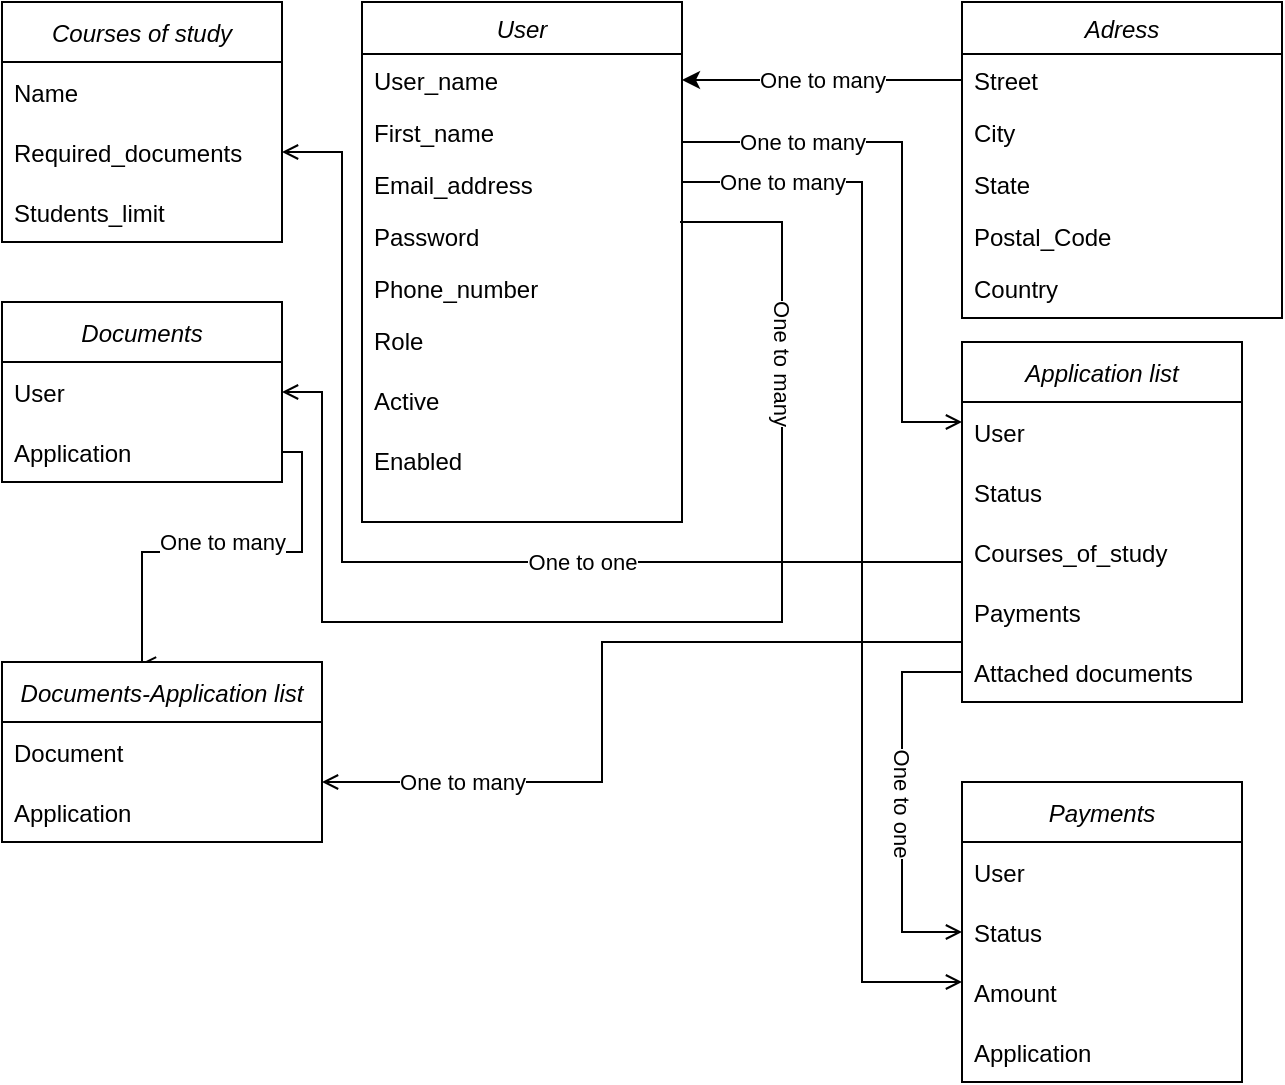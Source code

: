<mxfile version="15.9.6" type="github">
  <diagram id="C5RBs43oDa-KdzZeNtuy" name="Page-1">
    <mxGraphModel dx="1030" dy="584" grid="1" gridSize="10" guides="1" tooltips="1" connect="1" arrows="1" fold="1" page="1" pageScale="1" pageWidth="827" pageHeight="1169" math="0" shadow="0">
      <root>
        <mxCell id="WIyWlLk6GJQsqaUBKTNV-0" />
        <mxCell id="WIyWlLk6GJQsqaUBKTNV-1" parent="WIyWlLk6GJQsqaUBKTNV-0" />
        <mxCell id="zkfFHV4jXpPFQw0GAbJ--0" value="User" style="swimlane;fontStyle=2;align=center;verticalAlign=top;childLayout=stackLayout;horizontal=1;startSize=26;horizontalStack=0;resizeParent=1;resizeLast=0;collapsible=1;marginBottom=0;rounded=0;shadow=0;strokeWidth=1;" parent="WIyWlLk6GJQsqaUBKTNV-1" vertex="1">
          <mxGeometry x="220" y="90" width="160" height="260" as="geometry">
            <mxRectangle x="230" y="140" width="160" height="26" as="alternateBounds" />
          </mxGeometry>
        </mxCell>
        <mxCell id="zkfFHV4jXpPFQw0GAbJ--1" value="User_name" style="text;align=left;verticalAlign=top;spacingLeft=4;spacingRight=4;overflow=hidden;rotatable=0;points=[[0,0.5],[1,0.5]];portConstraint=eastwest;" parent="zkfFHV4jXpPFQw0GAbJ--0" vertex="1">
          <mxGeometry y="26" width="160" height="26" as="geometry" />
        </mxCell>
        <mxCell id="zkfFHV4jXpPFQw0GAbJ--2" value="First_name" style="text;align=left;verticalAlign=top;spacingLeft=4;spacingRight=4;overflow=hidden;rotatable=0;points=[[0,0.5],[1,0.5]];portConstraint=eastwest;rounded=0;shadow=0;html=0;" parent="zkfFHV4jXpPFQw0GAbJ--0" vertex="1">
          <mxGeometry y="52" width="160" height="26" as="geometry" />
        </mxCell>
        <mxCell id="zkfFHV4jXpPFQw0GAbJ--3" value="Email_address" style="text;align=left;verticalAlign=top;spacingLeft=4;spacingRight=4;overflow=hidden;rotatable=0;points=[[0,0.5],[1,0.5]];portConstraint=eastwest;rounded=0;shadow=0;html=0;" parent="zkfFHV4jXpPFQw0GAbJ--0" vertex="1">
          <mxGeometry y="78" width="160" height="26" as="geometry" />
        </mxCell>
        <mxCell id="uOTc0-Fy0XJznwfBloQq-0" value="Password" style="text;align=left;verticalAlign=top;spacingLeft=4;spacingRight=4;overflow=hidden;rotatable=0;points=[[0,0.5],[1,0.5]];portConstraint=eastwest;rounded=0;shadow=0;html=0;" vertex="1" parent="zkfFHV4jXpPFQw0GAbJ--0">
          <mxGeometry y="104" width="160" height="26" as="geometry" />
        </mxCell>
        <mxCell id="uOTc0-Fy0XJznwfBloQq-1" value="Phone_number" style="text;align=left;verticalAlign=top;spacingLeft=4;spacingRight=4;overflow=hidden;rotatable=0;points=[[0,0.5],[1,0.5]];portConstraint=eastwest;rounded=0;shadow=0;html=0;" vertex="1" parent="zkfFHV4jXpPFQw0GAbJ--0">
          <mxGeometry y="130" width="160" height="26" as="geometry" />
        </mxCell>
        <mxCell id="uOTc0-Fy0XJznwfBloQq-3" value="Role" style="text;align=left;verticalAlign=top;spacingLeft=4;spacingRight=4;overflow=hidden;rotatable=0;points=[[0,0.5],[1,0.5]];portConstraint=eastwest;rounded=0;shadow=0;html=0;" vertex="1" parent="zkfFHV4jXpPFQw0GAbJ--0">
          <mxGeometry y="156" width="160" height="30" as="geometry" />
        </mxCell>
        <mxCell id="uOTc0-Fy0XJznwfBloQq-5" value="Active" style="text;align=left;verticalAlign=top;spacingLeft=4;spacingRight=4;overflow=hidden;rotatable=0;points=[[0,0.5],[1,0.5]];portConstraint=eastwest;rounded=0;shadow=0;html=0;" vertex="1" parent="zkfFHV4jXpPFQw0GAbJ--0">
          <mxGeometry y="186" width="160" height="30" as="geometry" />
        </mxCell>
        <mxCell id="uOTc0-Fy0XJznwfBloQq-6" value="Enabled" style="text;align=left;verticalAlign=top;spacingLeft=4;spacingRight=4;overflow=hidden;rotatable=0;points=[[0,0.5],[1,0.5]];portConstraint=eastwest;rounded=0;shadow=0;html=0;" vertex="1" parent="zkfFHV4jXpPFQw0GAbJ--0">
          <mxGeometry y="216" width="160" height="30" as="geometry" />
        </mxCell>
        <mxCell id="zkfFHV4jXpPFQw0GAbJ--17" value="Adress" style="swimlane;fontStyle=2;align=center;verticalAlign=top;childLayout=stackLayout;horizontal=1;startSize=26;horizontalStack=0;resizeParent=1;resizeLast=0;collapsible=1;marginBottom=0;rounded=0;shadow=0;strokeWidth=1;" parent="WIyWlLk6GJQsqaUBKTNV-1" vertex="1">
          <mxGeometry x="520" y="90" width="160" height="158" as="geometry">
            <mxRectangle x="508" y="120" width="160" height="26" as="alternateBounds" />
          </mxGeometry>
        </mxCell>
        <mxCell id="zkfFHV4jXpPFQw0GAbJ--18" value="Street" style="text;align=left;verticalAlign=top;spacingLeft=4;spacingRight=4;overflow=hidden;rotatable=0;points=[[0,0.5],[1,0.5]];portConstraint=eastwest;" parent="zkfFHV4jXpPFQw0GAbJ--17" vertex="1">
          <mxGeometry y="26" width="160" height="26" as="geometry" />
        </mxCell>
        <mxCell id="zkfFHV4jXpPFQw0GAbJ--19" value="City" style="text;align=left;verticalAlign=top;spacingLeft=4;spacingRight=4;overflow=hidden;rotatable=0;points=[[0,0.5],[1,0.5]];portConstraint=eastwest;rounded=0;shadow=0;html=0;" parent="zkfFHV4jXpPFQw0GAbJ--17" vertex="1">
          <mxGeometry y="52" width="160" height="26" as="geometry" />
        </mxCell>
        <mxCell id="zkfFHV4jXpPFQw0GAbJ--20" value="State" style="text;align=left;verticalAlign=top;spacingLeft=4;spacingRight=4;overflow=hidden;rotatable=0;points=[[0,0.5],[1,0.5]];portConstraint=eastwest;rounded=0;shadow=0;html=0;" parent="zkfFHV4jXpPFQw0GAbJ--17" vertex="1">
          <mxGeometry y="78" width="160" height="26" as="geometry" />
        </mxCell>
        <mxCell id="zkfFHV4jXpPFQw0GAbJ--21" value="Postal_Code" style="text;align=left;verticalAlign=top;spacingLeft=4;spacingRight=4;overflow=hidden;rotatable=0;points=[[0,0.5],[1,0.5]];portConstraint=eastwest;rounded=0;shadow=0;html=0;" parent="zkfFHV4jXpPFQw0GAbJ--17" vertex="1">
          <mxGeometry y="104" width="160" height="26" as="geometry" />
        </mxCell>
        <mxCell id="zkfFHV4jXpPFQw0GAbJ--22" value="Country" style="text;align=left;verticalAlign=top;spacingLeft=4;spacingRight=4;overflow=hidden;rotatable=0;points=[[0,0.5],[1,0.5]];portConstraint=eastwest;rounded=0;shadow=0;html=0;" parent="zkfFHV4jXpPFQw0GAbJ--17" vertex="1">
          <mxGeometry y="130" width="160" height="26" as="geometry" />
        </mxCell>
        <mxCell id="uOTc0-Fy0XJznwfBloQq-7" value="Courses of study" style="swimlane;fontStyle=2;childLayout=stackLayout;horizontal=1;startSize=30;horizontalStack=0;resizeParent=1;resizeParentMax=0;resizeLast=0;collapsible=1;marginBottom=0;" vertex="1" parent="WIyWlLk6GJQsqaUBKTNV-1">
          <mxGeometry x="40" y="90" width="140" height="120" as="geometry" />
        </mxCell>
        <mxCell id="uOTc0-Fy0XJznwfBloQq-8" value="Name" style="text;strokeColor=none;fillColor=none;align=left;verticalAlign=middle;spacingLeft=4;spacingRight=4;overflow=hidden;points=[[0,0.5],[1,0.5]];portConstraint=eastwest;rotatable=0;" vertex="1" parent="uOTc0-Fy0XJznwfBloQq-7">
          <mxGeometry y="30" width="140" height="30" as="geometry" />
        </mxCell>
        <mxCell id="uOTc0-Fy0XJznwfBloQq-9" value="Required_documents" style="text;strokeColor=none;fillColor=none;align=left;verticalAlign=middle;spacingLeft=4;spacingRight=4;overflow=hidden;points=[[0,0.5],[1,0.5]];portConstraint=eastwest;rotatable=0;" vertex="1" parent="uOTc0-Fy0XJznwfBloQq-7">
          <mxGeometry y="60" width="140" height="30" as="geometry" />
        </mxCell>
        <mxCell id="uOTc0-Fy0XJznwfBloQq-10" value="Students_limit" style="text;strokeColor=none;fillColor=none;align=left;verticalAlign=middle;spacingLeft=4;spacingRight=4;overflow=hidden;points=[[0,0.5],[1,0.5]];portConstraint=eastwest;rotatable=0;" vertex="1" parent="uOTc0-Fy0XJznwfBloQq-7">
          <mxGeometry y="90" width="140" height="30" as="geometry" />
        </mxCell>
        <mxCell id="uOTc0-Fy0XJznwfBloQq-11" value="Application list" style="swimlane;fontStyle=2;childLayout=stackLayout;horizontal=1;startSize=30;horizontalStack=0;resizeParent=1;resizeParentMax=0;resizeLast=0;collapsible=1;marginBottom=0;" vertex="1" parent="WIyWlLk6GJQsqaUBKTNV-1">
          <mxGeometry x="520" y="260" width="140" height="180" as="geometry">
            <mxRectangle x="520" y="260" width="110" height="30" as="alternateBounds" />
          </mxGeometry>
        </mxCell>
        <mxCell id="uOTc0-Fy0XJznwfBloQq-12" value="User" style="text;strokeColor=none;fillColor=none;align=left;verticalAlign=middle;spacingLeft=4;spacingRight=4;overflow=hidden;points=[[0,0.5],[1,0.5]];portConstraint=eastwest;rotatable=0;" vertex="1" parent="uOTc0-Fy0XJznwfBloQq-11">
          <mxGeometry y="30" width="140" height="30" as="geometry" />
        </mxCell>
        <mxCell id="uOTc0-Fy0XJznwfBloQq-13" value="Status" style="text;strokeColor=none;fillColor=none;align=left;verticalAlign=middle;spacingLeft=4;spacingRight=4;overflow=hidden;points=[[0,0.5],[1,0.5]];portConstraint=eastwest;rotatable=0;" vertex="1" parent="uOTc0-Fy0XJznwfBloQq-11">
          <mxGeometry y="60" width="140" height="30" as="geometry" />
        </mxCell>
        <mxCell id="uOTc0-Fy0XJznwfBloQq-14" value="Courses_of_study" style="text;strokeColor=none;fillColor=none;align=left;verticalAlign=middle;spacingLeft=4;spacingRight=4;overflow=hidden;points=[[0,0.5],[1,0.5]];portConstraint=eastwest;rotatable=0;" vertex="1" parent="uOTc0-Fy0XJznwfBloQq-11">
          <mxGeometry y="90" width="140" height="30" as="geometry" />
        </mxCell>
        <mxCell id="uOTc0-Fy0XJznwfBloQq-32" value="Payments" style="text;strokeColor=none;fillColor=none;align=left;verticalAlign=middle;spacingLeft=4;spacingRight=4;overflow=hidden;points=[[0,0.5],[1,0.5]];portConstraint=eastwest;rotatable=0;" vertex="1" parent="uOTc0-Fy0XJznwfBloQq-11">
          <mxGeometry y="120" width="140" height="30" as="geometry" />
        </mxCell>
        <mxCell id="uOTc0-Fy0XJznwfBloQq-34" value="Attached documents" style="text;strokeColor=none;fillColor=none;align=left;verticalAlign=middle;spacingLeft=4;spacingRight=4;overflow=hidden;points=[[0,0.5],[1,0.5]];portConstraint=eastwest;rotatable=0;" vertex="1" parent="uOTc0-Fy0XJznwfBloQq-11">
          <mxGeometry y="150" width="140" height="30" as="geometry" />
        </mxCell>
        <mxCell id="uOTc0-Fy0XJznwfBloQq-50" value="" style="endArrow=open;shadow=0;strokeWidth=1;rounded=0;endFill=1;edgeStyle=orthogonalEdgeStyle;entryX=0;entryY=0.5;entryDx=0;entryDy=0;" edge="1" parent="uOTc0-Fy0XJznwfBloQq-11">
          <mxGeometry x="0.5" y="41" relative="1" as="geometry">
            <mxPoint y="150" as="sourcePoint" />
            <mxPoint x="-320" y="220" as="targetPoint" />
            <mxPoint x="-40" y="32" as="offset" />
            <Array as="points">
              <mxPoint y="150" />
              <mxPoint x="-180" y="150" />
              <mxPoint x="-180" y="220" />
            </Array>
          </mxGeometry>
        </mxCell>
        <mxCell id="uOTc0-Fy0XJznwfBloQq-17" value="" style="endArrow=open;shadow=0;strokeWidth=1;rounded=0;endFill=1;edgeStyle=orthogonalEdgeStyle;" edge="1" parent="WIyWlLk6GJQsqaUBKTNV-1">
          <mxGeometry x="0.5" y="41" relative="1" as="geometry">
            <mxPoint x="380" y="160" as="sourcePoint" />
            <mxPoint x="520" y="300" as="targetPoint" />
            <mxPoint x="-40" y="32" as="offset" />
            <Array as="points">
              <mxPoint x="490" y="160" />
              <mxPoint x="490" y="300" />
              <mxPoint x="520" y="300" />
            </Array>
          </mxGeometry>
        </mxCell>
        <mxCell id="uOTc0-Fy0XJznwfBloQq-18" value="Payments" style="swimlane;fontStyle=2;childLayout=stackLayout;horizontal=1;startSize=30;horizontalStack=0;resizeParent=1;resizeParentMax=0;resizeLast=0;collapsible=1;marginBottom=0;" vertex="1" parent="WIyWlLk6GJQsqaUBKTNV-1">
          <mxGeometry x="520" y="480" width="140" height="150" as="geometry" />
        </mxCell>
        <mxCell id="uOTc0-Fy0XJznwfBloQq-19" value="User" style="text;strokeColor=none;fillColor=none;align=left;verticalAlign=middle;spacingLeft=4;spacingRight=4;overflow=hidden;points=[[0,0.5],[1,0.5]];portConstraint=eastwest;rotatable=0;" vertex="1" parent="uOTc0-Fy0XJznwfBloQq-18">
          <mxGeometry y="30" width="140" height="30" as="geometry" />
        </mxCell>
        <mxCell id="uOTc0-Fy0XJznwfBloQq-20" value="Status" style="text;strokeColor=none;fillColor=none;align=left;verticalAlign=middle;spacingLeft=4;spacingRight=4;overflow=hidden;points=[[0,0.5],[1,0.5]];portConstraint=eastwest;rotatable=0;" vertex="1" parent="uOTc0-Fy0XJznwfBloQq-18">
          <mxGeometry y="60" width="140" height="30" as="geometry" />
        </mxCell>
        <mxCell id="uOTc0-Fy0XJznwfBloQq-21" value="Amount" style="text;strokeColor=none;fillColor=none;align=left;verticalAlign=middle;spacingLeft=4;spacingRight=4;overflow=hidden;points=[[0,0.5],[1,0.5]];portConstraint=eastwest;rotatable=0;" vertex="1" parent="uOTc0-Fy0XJznwfBloQq-18">
          <mxGeometry y="90" width="140" height="30" as="geometry" />
        </mxCell>
        <mxCell id="uOTc0-Fy0XJznwfBloQq-33" value="Application" style="text;strokeColor=none;fillColor=none;align=left;verticalAlign=middle;spacingLeft=4;spacingRight=4;overflow=hidden;points=[[0,0.5],[1,0.5]];portConstraint=eastwest;rotatable=0;" vertex="1" parent="uOTc0-Fy0XJznwfBloQq-18">
          <mxGeometry y="120" width="140" height="30" as="geometry" />
        </mxCell>
        <mxCell id="uOTc0-Fy0XJznwfBloQq-22" value="" style="endArrow=open;shadow=0;strokeWidth=1;rounded=0;endFill=1;edgeStyle=orthogonalEdgeStyle;" edge="1" parent="WIyWlLk6GJQsqaUBKTNV-1">
          <mxGeometry x="0.5" y="41" relative="1" as="geometry">
            <mxPoint x="380" y="180" as="sourcePoint" />
            <mxPoint x="520" y="580" as="targetPoint" />
            <mxPoint x="-40" y="32" as="offset" />
            <Array as="points">
              <mxPoint x="470" y="180" />
              <mxPoint x="470" y="580" />
            </Array>
          </mxGeometry>
        </mxCell>
        <mxCell id="uOTc0-Fy0XJznwfBloQq-23" value="" style="endArrow=open;shadow=0;strokeWidth=1;rounded=0;endFill=1;edgeStyle=orthogonalEdgeStyle;entryX=1;entryY=0.5;entryDx=0;entryDy=0;" edge="1" parent="WIyWlLk6GJQsqaUBKTNV-1" target="uOTc0-Fy0XJznwfBloQq-9">
          <mxGeometry x="0.5" y="41" relative="1" as="geometry">
            <mxPoint x="520" y="370" as="sourcePoint" />
            <mxPoint x="530" y="470" as="targetPoint" />
            <mxPoint x="-40" y="32" as="offset" />
            <Array as="points">
              <mxPoint x="520" y="370" />
              <mxPoint x="210" y="370" />
              <mxPoint x="210" y="165" />
            </Array>
          </mxGeometry>
        </mxCell>
        <mxCell id="uOTc0-Fy0XJznwfBloQq-24" value="Documents" style="swimlane;fontStyle=2;childLayout=stackLayout;horizontal=1;startSize=30;horizontalStack=0;resizeParent=1;resizeParentMax=0;resizeLast=0;collapsible=1;marginBottom=0;" vertex="1" parent="WIyWlLk6GJQsqaUBKTNV-1">
          <mxGeometry x="40" y="240" width="140" height="90" as="geometry" />
        </mxCell>
        <mxCell id="uOTc0-Fy0XJznwfBloQq-25" value="User" style="text;strokeColor=none;fillColor=none;align=left;verticalAlign=middle;spacingLeft=4;spacingRight=4;overflow=hidden;points=[[0,0.5],[1,0.5]];portConstraint=eastwest;rotatable=0;" vertex="1" parent="uOTc0-Fy0XJznwfBloQq-24">
          <mxGeometry y="30" width="140" height="30" as="geometry" />
        </mxCell>
        <mxCell id="uOTc0-Fy0XJznwfBloQq-26" value="Application" style="text;strokeColor=none;fillColor=none;align=left;verticalAlign=middle;spacingLeft=4;spacingRight=4;overflow=hidden;points=[[0,0.5],[1,0.5]];portConstraint=eastwest;rotatable=0;" vertex="1" parent="uOTc0-Fy0XJznwfBloQq-24">
          <mxGeometry y="60" width="140" height="30" as="geometry" />
        </mxCell>
        <mxCell id="uOTc0-Fy0XJznwfBloQq-28" value="" style="endArrow=open;shadow=0;strokeWidth=1;rounded=0;endFill=1;edgeStyle=orthogonalEdgeStyle;exitX=1;exitY=0.5;exitDx=0;exitDy=0;entryX=0.431;entryY=0.011;entryDx=0;entryDy=0;entryPerimeter=0;" edge="1" parent="WIyWlLk6GJQsqaUBKTNV-1" source="uOTc0-Fy0XJznwfBloQq-26" target="uOTc0-Fy0XJznwfBloQq-44">
          <mxGeometry x="0.5" y="41" relative="1" as="geometry">
            <mxPoint x="180" y="390" as="sourcePoint" />
            <mxPoint x="320" y="670" as="targetPoint" />
            <mxPoint x="-40" y="32" as="offset" />
            <Array as="points">
              <mxPoint x="190" y="315" />
              <mxPoint x="190" y="365" />
              <mxPoint x="110" y="365" />
            </Array>
          </mxGeometry>
        </mxCell>
        <mxCell id="uOTc0-Fy0XJznwfBloQq-29" value="" style="endArrow=open;shadow=0;strokeWidth=1;rounded=0;endFill=1;edgeStyle=orthogonalEdgeStyle;exitX=1;exitY=0.5;exitDx=0;exitDy=0;entryX=1;entryY=0.5;entryDx=0;entryDy=0;" edge="1" parent="WIyWlLk6GJQsqaUBKTNV-1" target="uOTc0-Fy0XJznwfBloQq-25">
          <mxGeometry x="0.5" y="41" relative="1" as="geometry">
            <mxPoint x="379" y="200" as="sourcePoint" />
            <mxPoint x="170" y="400" as="targetPoint" />
            <mxPoint x="-40" y="32" as="offset" />
            <Array as="points">
              <mxPoint x="430" y="200" />
              <mxPoint x="430" y="400" />
              <mxPoint x="200" y="400" />
              <mxPoint x="200" y="285" />
            </Array>
          </mxGeometry>
        </mxCell>
        <mxCell id="uOTc0-Fy0XJznwfBloQq-35" value="" style="endArrow=open;shadow=0;strokeWidth=1;rounded=0;endFill=1;edgeStyle=orthogonalEdgeStyle;entryX=0;entryY=0.5;entryDx=0;entryDy=0;" edge="1" parent="WIyWlLk6GJQsqaUBKTNV-1" target="uOTc0-Fy0XJznwfBloQq-20">
          <mxGeometry x="0.5" y="41" relative="1" as="geometry">
            <mxPoint x="520" y="425" as="sourcePoint" />
            <mxPoint x="530" y="590" as="targetPoint" />
            <mxPoint x="-40" y="32" as="offset" />
            <Array as="points">
              <mxPoint x="520" y="425" />
              <mxPoint x="490" y="425" />
              <mxPoint x="490" y="555" />
            </Array>
          </mxGeometry>
        </mxCell>
        <mxCell id="uOTc0-Fy0XJznwfBloQq-39" value="" style="endArrow=classic;html=1;rounded=0;strokeColor=default;entryX=1;entryY=0.5;entryDx=0;entryDy=0;exitX=0;exitY=0.5;exitDx=0;exitDy=0;" edge="1" parent="WIyWlLk6GJQsqaUBKTNV-1" source="zkfFHV4jXpPFQw0GAbJ--18" target="zkfFHV4jXpPFQw0GAbJ--1">
          <mxGeometry relative="1" as="geometry">
            <mxPoint x="460" y="330" as="sourcePoint" />
            <mxPoint x="360" y="330" as="targetPoint" />
          </mxGeometry>
        </mxCell>
        <mxCell id="uOTc0-Fy0XJznwfBloQq-40" value="One to many" style="edgeLabel;resizable=0;html=1;align=center;verticalAlign=middle;" connectable="0" vertex="1" parent="uOTc0-Fy0XJznwfBloQq-39">
          <mxGeometry relative="1" as="geometry" />
        </mxCell>
        <mxCell id="uOTc0-Fy0XJznwfBloQq-41" value="One to many" style="edgeLabel;resizable=0;html=1;align=center;verticalAlign=middle;" connectable="0" vertex="1" parent="WIyWlLk6GJQsqaUBKTNV-1">
          <mxGeometry x="440" y="160" as="geometry" />
        </mxCell>
        <mxCell id="uOTc0-Fy0XJznwfBloQq-42" value="One to many" style="edgeLabel;resizable=0;html=1;align=center;verticalAlign=middle;" connectable="0" vertex="1" parent="WIyWlLk6GJQsqaUBKTNV-1">
          <mxGeometry x="430" y="180" as="geometry" />
        </mxCell>
        <mxCell id="uOTc0-Fy0XJznwfBloQq-43" value="One to many" style="edgeLabel;resizable=0;html=1;align=center;verticalAlign=middle;rotation=90;" connectable="0" vertex="1" parent="WIyWlLk6GJQsqaUBKTNV-1">
          <mxGeometry x="430" y="270" as="geometry" />
        </mxCell>
        <mxCell id="uOTc0-Fy0XJznwfBloQq-44" value="Documents-Application list" style="swimlane;fontStyle=2;childLayout=stackLayout;horizontal=1;startSize=30;horizontalStack=0;resizeParent=1;resizeParentMax=0;resizeLast=0;collapsible=1;marginBottom=0;" vertex="1" parent="WIyWlLk6GJQsqaUBKTNV-1">
          <mxGeometry x="40" y="420" width="160" height="90" as="geometry" />
        </mxCell>
        <mxCell id="uOTc0-Fy0XJznwfBloQq-45" value="Document" style="text;strokeColor=none;fillColor=none;align=left;verticalAlign=middle;spacingLeft=4;spacingRight=4;overflow=hidden;points=[[0,0.5],[1,0.5]];portConstraint=eastwest;rotatable=0;" vertex="1" parent="uOTc0-Fy0XJznwfBloQq-44">
          <mxGeometry y="30" width="160" height="30" as="geometry" />
        </mxCell>
        <mxCell id="uOTc0-Fy0XJznwfBloQq-46" value="Application" style="text;strokeColor=none;fillColor=none;align=left;verticalAlign=middle;spacingLeft=4;spacingRight=4;overflow=hidden;points=[[0,0.5],[1,0.5]];portConstraint=eastwest;rotatable=0;" vertex="1" parent="uOTc0-Fy0XJznwfBloQq-44">
          <mxGeometry y="60" width="160" height="30" as="geometry" />
        </mxCell>
        <mxCell id="uOTc0-Fy0XJznwfBloQq-49" value="One to many" style="edgeLabel;resizable=0;html=1;align=center;verticalAlign=middle;" connectable="0" vertex="1" parent="WIyWlLk6GJQsqaUBKTNV-1">
          <mxGeometry x="150" y="360" as="geometry" />
        </mxCell>
        <mxCell id="uOTc0-Fy0XJznwfBloQq-51" value="One to many" style="edgeLabel;resizable=0;html=1;align=center;verticalAlign=middle;" connectable="0" vertex="1" parent="WIyWlLk6GJQsqaUBKTNV-1">
          <mxGeometry x="270" y="480" as="geometry" />
        </mxCell>
        <mxCell id="uOTc0-Fy0XJznwfBloQq-52" value="One to one" style="edgeLabel;resizable=0;html=1;align=center;verticalAlign=middle;" connectable="0" vertex="1" parent="WIyWlLk6GJQsqaUBKTNV-1">
          <mxGeometry x="330" y="370" as="geometry" />
        </mxCell>
        <mxCell id="uOTc0-Fy0XJznwfBloQq-53" value="One to one" style="edgeLabel;resizable=0;html=1;align=center;verticalAlign=middle;rotation=90;" connectable="0" vertex="1" parent="WIyWlLk6GJQsqaUBKTNV-1">
          <mxGeometry x="490" y="490" as="geometry" />
        </mxCell>
      </root>
    </mxGraphModel>
  </diagram>
</mxfile>
